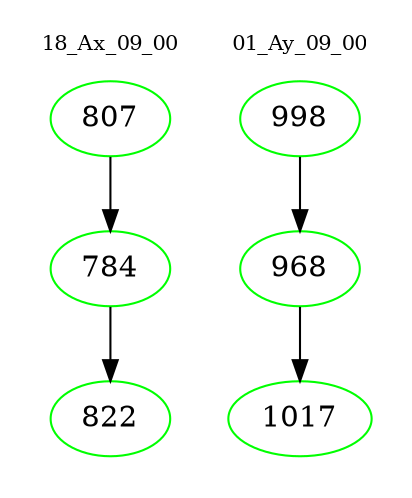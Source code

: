 digraph{
subgraph cluster_0 {
color = white
label = "18_Ax_09_00";
fontsize=10;
T0_807 [label="807", color="green"]
T0_807 -> T0_784 [color="black"]
T0_784 [label="784", color="green"]
T0_784 -> T0_822 [color="black"]
T0_822 [label="822", color="green"]
}
subgraph cluster_1 {
color = white
label = "01_Ay_09_00";
fontsize=10;
T1_998 [label="998", color="green"]
T1_998 -> T1_968 [color="black"]
T1_968 [label="968", color="green"]
T1_968 -> T1_1017 [color="black"]
T1_1017 [label="1017", color="green"]
}
}
